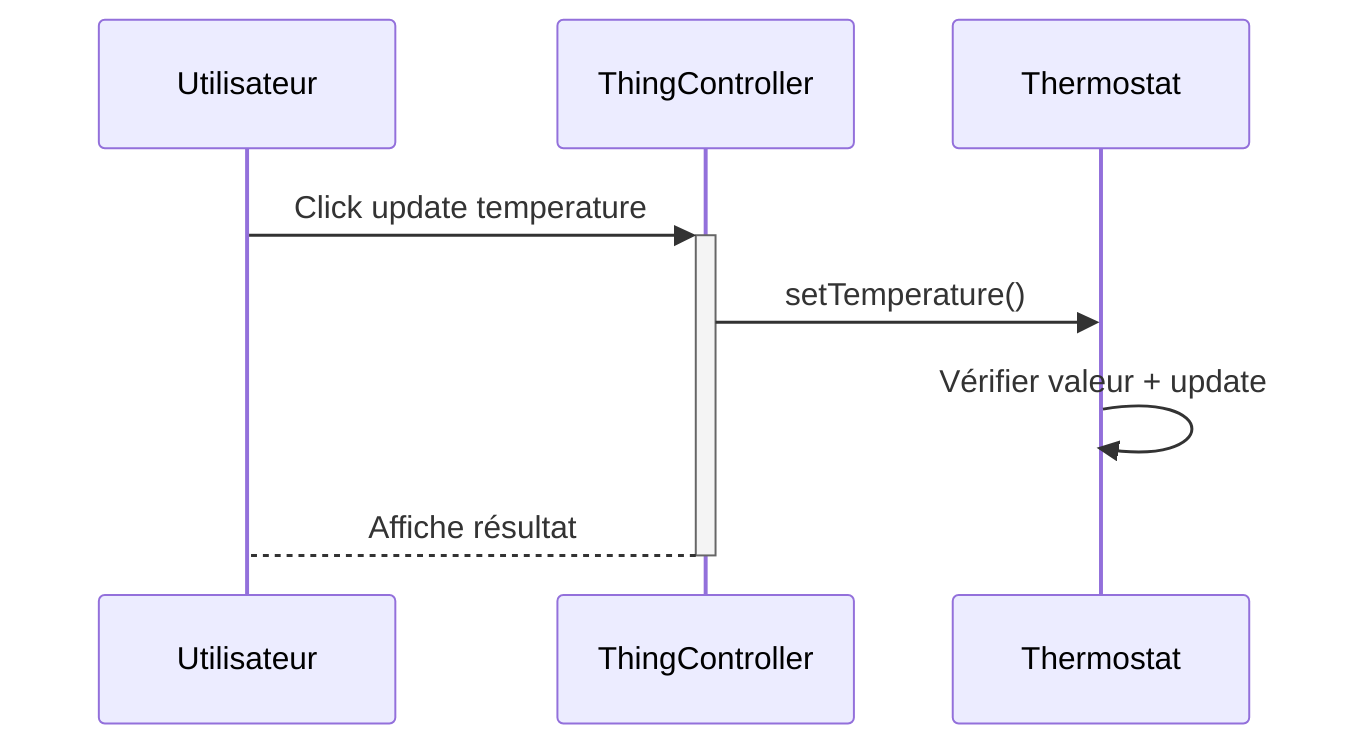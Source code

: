 sequenceDiagram
    participant Utilisateur    
    participant ThingController
    participant Thermostat
    Utilisateur->>+ThingController: Click update temperature
    ThingController->>Thermostat: setTemperature()
    Thermostat->>Thermostat: Vérifier valeur + update
    ThingController-->-Utilisateur: Affiche résultat